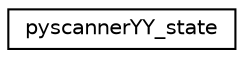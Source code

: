 digraph "Graphical Class Hierarchy"
{
 // LATEX_PDF_SIZE
  edge [fontname="Helvetica",fontsize="10",labelfontname="Helvetica",labelfontsize="10"];
  node [fontname="Helvetica",fontsize="10",shape=record];
  rankdir="LR";
  Node0 [label="pyscannerYY_state",height=0.2,width=0.4,color="black", fillcolor="white", style="filled",URL="$structpyscannerYY__state.html",tooltip=" "];
}
